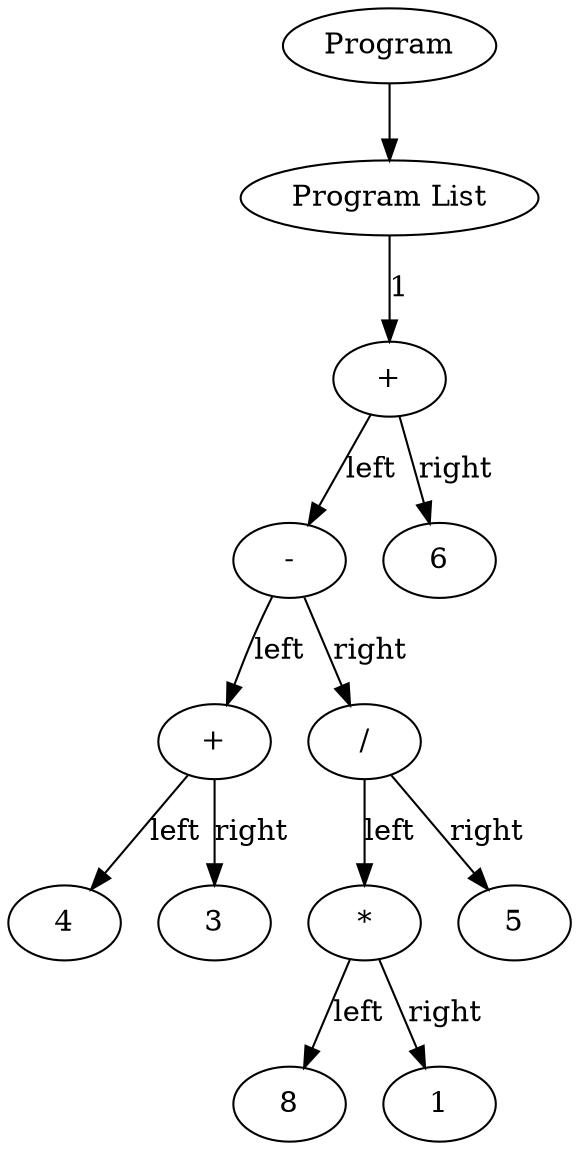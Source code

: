 digraph G {
node13 [label="Program"];
node14 [label="Program List"];
node13->node14 [label=""];
node14->node15 [label="1"];
node15 [label="+"];
node15->node16 [label="left"];
node16 [label="-"];
node16->node17 [label="left"];
node17 [label="+"];
node17->node18 [label="left"];
node18 [label="4"];
node17->node19 [label="right"];
node19 [label="3"];
node16->node20 [label="right"];
node20 [label="/"];
node20->node21 [label="left"];
node21 [label="*"];
node21->node22 [label="left"];
node22 [label="8"];
node21->node23 [label="right"];
node23 [label="1"];
node20->node24 [label="right"];
node24 [label="5"];
node15->node25 [label="right"];
node25 [label="6"];
}